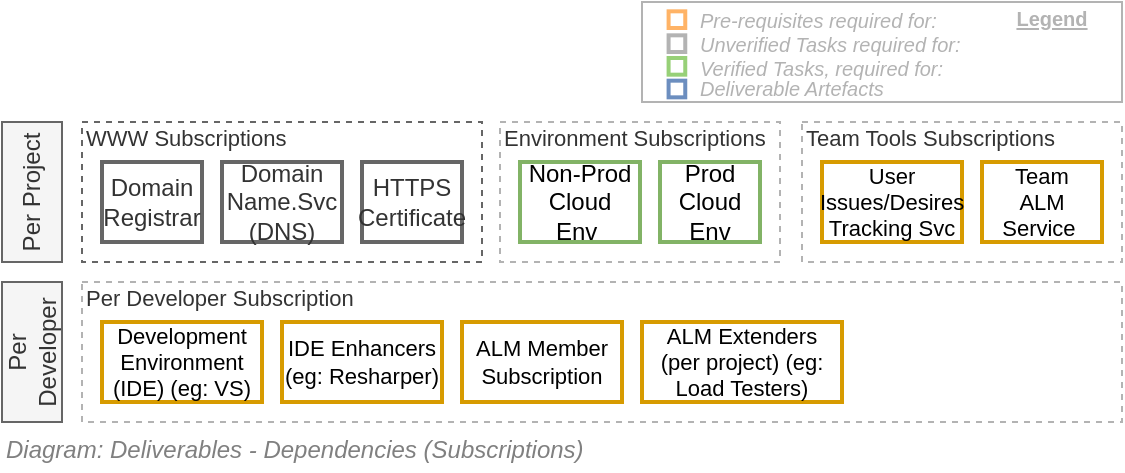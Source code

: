 <mxfile version="20.3.0" type="device"><diagram id="lZjsRXInVGvMZSV3awKK" name="Dependences/Subscriptions"><mxGraphModel dx="782" dy="549" grid="1" gridSize="10" guides="1" tooltips="1" connect="1" arrows="1" fold="1" page="1" pageScale="1" pageWidth="827" pageHeight="1169" math="0" shadow="0"><root><mxCell id="36g5VuyXUqQft2aS-QbN-0"/><mxCell id="36g5VuyXUqQft2aS-QbN-1" value="Diagram" parent="36g5VuyXUqQft2aS-QbN-0"/><mxCell id="36g5VuyXUqQft2aS-QbN-2" value="WWW Subscriptions" style="rounded=0;whiteSpace=wrap;html=1;shadow=0;glass=0;comic=0;strokeColor=#666666;fontSize=11;align=left;fontColor=#333333;recursiveResize=0;container=1;collapsible=0;verticalAlign=top;spacing=2;spacingTop=-5;dashed=1;fillColor=none;" parent="36g5VuyXUqQft2aS-QbN-1" vertex="1"><mxGeometry x="160" y="220" width="200" height="70" as="geometry"/></mxCell><mxCell id="36g5VuyXUqQft2aS-QbN-3" value="&lt;font style=&quot;font-size: 12px;&quot;&gt;Domain &lt;/font&gt;&lt;font style=&quot;font-size: 12px;&quot;&gt;Registrar&lt;/font&gt;" style="rounded=0;whiteSpace=wrap;html=1;shadow=0;glass=0;comic=0;strokeColor=#666666;fontSize=12;align=center;recursiveResize=0;container=1;collapsible=0;strokeWidth=2;fontColor=#333333;fillColor=none;" parent="36g5VuyXUqQft2aS-QbN-2" vertex="1"><mxGeometry x="10" y="20" width="50" height="40" as="geometry"/></mxCell><mxCell id="36g5VuyXUqQft2aS-QbN-4" value="&lt;font style=&quot;font-size: 12px&quot;&gt;Domain &lt;/font&gt;&lt;font style=&quot;font-size: 12px&quot;&gt;Name.Svc&lt;br&gt;&lt;/font&gt;(DNS)" style="rounded=0;whiteSpace=wrap;html=1;shadow=0;glass=0;comic=0;strokeColor=#666666;fontSize=12;align=center;recursiveResize=0;container=1;collapsible=0;strokeWidth=2;fontColor=#333333;fillColor=none;" parent="36g5VuyXUqQft2aS-QbN-2" vertex="1"><mxGeometry x="70" y="20" width="60" height="40" as="geometry"/></mxCell><mxCell id="y2m6SIdUGKz1cHy97oe6-18" value="Per Project" style="rounded=0;whiteSpace=wrap;html=1;shadow=0;glass=0;comic=0;strokeColor=#666666;fillColor=#f5f5f5;fontSize=12;align=center;fontColor=#333333;recursiveResize=0;container=1;collapsible=0;horizontal=0;" parent="36g5VuyXUqQft2aS-QbN-2" vertex="1"><mxGeometry x="-40" width="30" height="70" as="geometry"/></mxCell><mxCell id="y2m6SIdUGKz1cHy97oe6-19" value="Per Developer" style="rounded=0;whiteSpace=wrap;html=1;shadow=0;glass=0;comic=0;strokeColor=#666666;fillColor=#f5f5f5;fontSize=12;align=center;fontColor=#333333;recursiveResize=0;container=1;collapsible=0;horizontal=0;" parent="36g5VuyXUqQft2aS-QbN-2" vertex="1"><mxGeometry x="-40" y="80" width="30" height="70" as="geometry"/></mxCell><mxCell id="y2m6SIdUGKz1cHy97oe6-20" value="HTTPS&lt;br&gt;Certificate" style="rounded=0;whiteSpace=wrap;html=1;shadow=0;glass=0;comic=0;fontSize=12;align=center;recursiveResize=0;container=1;collapsible=0;strokeColor=#666666;strokeWidth=2;fontColor=#333333;fillColor=none;" parent="36g5VuyXUqQft2aS-QbN-2" vertex="1"><mxGeometry x="140" y="20" width="50" height="40" as="geometry"/></mxCell><mxCell id="36g5VuyXUqQft2aS-QbN-5" value="Team Tools Subscriptions" style="rounded=0;whiteSpace=wrap;html=1;shadow=0;glass=0;comic=0;strokeColor=#B3B3B3;fillColor=none;fontSize=11;align=left;fontColor=#333333;recursiveResize=0;container=1;collapsible=0;verticalAlign=top;spacing=2;spacingTop=-5;dashed=1;" parent="36g5VuyXUqQft2aS-QbN-1" vertex="1"><mxGeometry x="520" y="220" width="160" height="70" as="geometry"/></mxCell><mxCell id="36g5VuyXUqQft2aS-QbN-8" value="Team&lt;br&gt;ALM &lt;br&gt;Service&amp;nbsp;" style="rounded=0;whiteSpace=wrap;html=1;shadow=0;glass=0;comic=0;fontSize=11;align=center;recursiveResize=0;container=1;collapsible=0;strokeWidth=2;strokeColor=#d79b00;fillColor=none;" parent="36g5VuyXUqQft2aS-QbN-5" vertex="1"><mxGeometry x="90" y="20" width="60" height="40" as="geometry"/></mxCell><mxCell id="36g5VuyXUqQft2aS-QbN-20" value="User Issues/Desires Tracking Svc" style="rounded=0;whiteSpace=wrap;html=1;shadow=0;glass=0;comic=0;strokeColor=#d79b00;fontSize=11;align=center;recursiveResize=0;container=1;collapsible=0;strokeWidth=2;fillColor=none;" parent="36g5VuyXUqQft2aS-QbN-5" vertex="1"><mxGeometry x="10" y="20" width="70" height="40" as="geometry"/></mxCell><mxCell id="36g5VuyXUqQft2aS-QbN-12" value="Environment Subscriptions" style="rounded=0;whiteSpace=wrap;html=1;shadow=0;glass=0;comic=0;strokeColor=#B3B3B3;fillColor=none;fontSize=11;align=left;fontColor=#333333;recursiveResize=0;container=1;collapsible=0;verticalAlign=top;spacing=2;spacingTop=-5;dashed=1;" parent="36g5VuyXUqQft2aS-QbN-1" vertex="1"><mxGeometry x="369" y="220" width="140" height="70" as="geometry"/></mxCell><mxCell id="36g5VuyXUqQft2aS-QbN-13" value="Non-Prod Cloud Env&amp;nbsp;" style="rounded=0;whiteSpace=wrap;html=1;shadow=0;glass=0;comic=0;strokeColor=#82b366;fontSize=12;align=center;recursiveResize=0;container=1;collapsible=0;fillColor=none;strokeWidth=2;" parent="36g5VuyXUqQft2aS-QbN-12" vertex="1"><mxGeometry x="10" y="20" width="60" height="40" as="geometry"/></mxCell><mxCell id="36g5VuyXUqQft2aS-QbN-14" value="Prod Cloud Env" style="rounded=0;whiteSpace=wrap;html=1;shadow=0;glass=0;comic=0;strokeColor=#82b366;fontSize=12;align=center;recursiveResize=0;container=1;collapsible=0;fillColor=none;strokeWidth=2;" parent="36g5VuyXUqQft2aS-QbN-12" vertex="1"><mxGeometry x="80" y="20" width="50" height="40" as="geometry"/></mxCell><mxCell id="36g5VuyXUqQft2aS-QbN-17" value="Per Developer Subscription" style="rounded=0;whiteSpace=wrap;html=1;shadow=0;glass=0;comic=0;strokeColor=#B3B3B3;fillColor=none;fontSize=11;align=left;fontColor=#333333;recursiveResize=0;container=1;collapsible=0;verticalAlign=top;spacing=2;spacingTop=-5;dashed=1;" parent="36g5VuyXUqQft2aS-QbN-1" vertex="1"><mxGeometry x="160" y="300" width="520" height="70" as="geometry"/></mxCell><mxCell id="36g5VuyXUqQft2aS-QbN-19" value="Development Environment (IDE) (eg: VS)" style="rounded=0;whiteSpace=wrap;html=1;shadow=0;glass=0;comic=0;strokeColor=#d79b00;fontSize=11;align=center;recursiveResize=0;container=1;collapsible=0;strokeWidth=2;fillColor=none;" parent="36g5VuyXUqQft2aS-QbN-17" vertex="1"><mxGeometry x="10" y="20" width="80" height="40" as="geometry"/></mxCell><mxCell id="36g5VuyXUqQft2aS-QbN-18" value="ALM Member&lt;br&gt;Subscription" style="rounded=0;whiteSpace=wrap;html=1;shadow=0;glass=0;comic=0;strokeColor=#d79b00;fontSize=11;align=center;recursiveResize=0;container=1;collapsible=0;strokeWidth=2;fillColor=none;" parent="36g5VuyXUqQft2aS-QbN-17" vertex="1"><mxGeometry x="190" y="20" width="80" height="40" as="geometry"/></mxCell><mxCell id="36g5VuyXUqQft2aS-QbN-21" value="IDE Enhancers (eg: Resharper)" style="rounded=0;whiteSpace=wrap;html=1;shadow=0;glass=0;comic=0;strokeColor=#d79b00;fontSize=11;align=center;recursiveResize=0;container=1;collapsible=0;strokeWidth=2;fillColor=none;" parent="36g5VuyXUqQft2aS-QbN-17" vertex="1"><mxGeometry x="100" y="20" width="80" height="40" as="geometry"/></mxCell><mxCell id="36g5VuyXUqQft2aS-QbN-22" value="ALM Extenders&lt;br&gt;(per project) (eg: Load Testers)" style="rounded=0;whiteSpace=wrap;html=1;shadow=0;glass=0;comic=0;strokeColor=#d79b00;fontSize=11;align=center;recursiveResize=0;container=1;collapsible=0;strokeWidth=2;fillColor=none;" parent="36g5VuyXUqQft2aS-QbN-17" vertex="1"><mxGeometry x="280" y="20" width="100" height="40" as="geometry"/></mxCell><mxCell id="geHTxwh0liP_v22tqurL-0" value="Legend" parent="36g5VuyXUqQft2aS-QbN-0"/><mxCell id="geHTxwh0liP_v22tqurL-1" value="" style="rounded=0;whiteSpace=wrap;html=1;fontSize=10;align=left;container=1;collapsible=0;fontColor=#B3B3B3;strokeColor=#B3B3B3;" parent="geHTxwh0liP_v22tqurL-0" vertex="1"><mxGeometry x="440" y="160" width="240" height="50" as="geometry"/></mxCell><mxCell id="geHTxwh0liP_v22tqurL-2" value="" style="whiteSpace=wrap;html=1;aspect=fixed;fillColor=none;fontSize=10;align=left;fontStyle=2;strokeWidth=2;strokeColor=#FFB366;" parent="geHTxwh0liP_v22tqurL-1" vertex="1"><mxGeometry x="13.294" y="4.667" width="8.333" height="8.333" as="geometry"/></mxCell><mxCell id="geHTxwh0liP_v22tqurL-3" value="" style="whiteSpace=wrap;html=1;aspect=fixed;fillColor=none;fontSize=10;align=left;fontStyle=2;strokeWidth=2;strokeColor=#97D077;" parent="geHTxwh0liP_v22tqurL-1" vertex="1"><mxGeometry x="13.294" y="28" width="8.333" height="8.333" as="geometry"/></mxCell><mxCell id="geHTxwh0liP_v22tqurL-4" value="" style="whiteSpace=wrap;html=1;aspect=fixed;strokeColor=#6c8ebf;fontSize=10;align=left;fontStyle=2;strokeWidth=2;fillColor=none;" parent="geHTxwh0liP_v22tqurL-1" vertex="1"><mxGeometry x="13.294" y="39.333" width="8.333" height="8.333" as="geometry"/></mxCell><mxCell id="geHTxwh0liP_v22tqurL-5" value="Pre-requisites required for:" style="text;html=1;strokeColor=none;fillColor=none;align=left;verticalAlign=middle;whiteSpace=wrap;rounded=0;fontSize=10;fontStyle=2;fontColor=#B3B3B3;" parent="geHTxwh0liP_v22tqurL-1" vertex="1"><mxGeometry x="26.595" y="4.667" width="213.405" height="8.333" as="geometry"/></mxCell><mxCell id="geHTxwh0liP_v22tqurL-6" value="Verified Tasks, required for:" style="text;html=1;strokeColor=none;fillColor=none;align=left;verticalAlign=middle;whiteSpace=wrap;rounded=0;fontSize=10;fontStyle=2;fontColor=#B3B3B3;" parent="geHTxwh0liP_v22tqurL-1" vertex="1"><mxGeometry x="26.59" y="30" width="213.41" height="6.33" as="geometry"/></mxCell><mxCell id="geHTxwh0liP_v22tqurL-7" value="Deliverable Artefacts" style="text;html=1;strokeColor=none;fillColor=none;align=left;verticalAlign=middle;whiteSpace=wrap;rounded=0;fontSize=10;fontStyle=2;fontColor=#B3B3B3;" parent="geHTxwh0liP_v22tqurL-1" vertex="1"><mxGeometry x="26.595" y="39.333" width="213.405" height="8.333" as="geometry"/></mxCell><mxCell id="geHTxwh0liP_v22tqurL-8" value="Legend" style="text;html=1;strokeColor=none;fillColor=none;align=center;verticalAlign=middle;whiteSpace=wrap;rounded=0;fontSize=10;fontStyle=5;fontColor=#B3B3B3;" parent="geHTxwh0liP_v22tqurL-1" vertex="1"><mxGeometry x="180" width="50" height="16.67" as="geometry"/></mxCell><mxCell id="geHTxwh0liP_v22tqurL-9" value="" style="whiteSpace=wrap;html=1;aspect=fixed;fontSize=10;align=left;fontStyle=2;strokeWidth=2;fontColor=#333333;fillColor=none;strokeColor=#B3B3B3;" parent="geHTxwh0liP_v22tqurL-1" vertex="1"><mxGeometry x="13.294" y="16.667" width="8.333" height="8.333" as="geometry"/></mxCell><mxCell id="geHTxwh0liP_v22tqurL-10" value="Unverified Tasks required for:" style="text;html=1;strokeColor=none;fillColor=none;align=left;verticalAlign=middle;whiteSpace=wrap;rounded=0;fontSize=10;fontStyle=2;fontColor=#B3B3B3;" parent="geHTxwh0liP_v22tqurL-1" vertex="1"><mxGeometry x="26.595" y="16.667" width="213.405" height="8.333" as="geometry"/></mxCell><mxCell id="88CewcijgooJClpJ8M9d-0" value="Title/Diagram" parent="36g5VuyXUqQft2aS-QbN-0"/><mxCell id="LPu7mTq3t9Y4po1G89qE-0" value="&lt;font style=&quot;font-size: 12px&quot;&gt;Diagram: Deliverables - Dependencies (Subscriptions)&lt;br&gt;&lt;/font&gt;" style="text;strokeColor=none;fillColor=none;html=1;fontSize=24;fontStyle=2;verticalAlign=middle;align=left;shadow=0;glass=0;comic=0;opacity=30;fontColor=#808080;rounded=0;" parent="88CewcijgooJClpJ8M9d-0" vertex="1"><mxGeometry x="120" y="370" width="520" height="20" as="geometry"/></mxCell></root></mxGraphModel></diagram></mxfile>